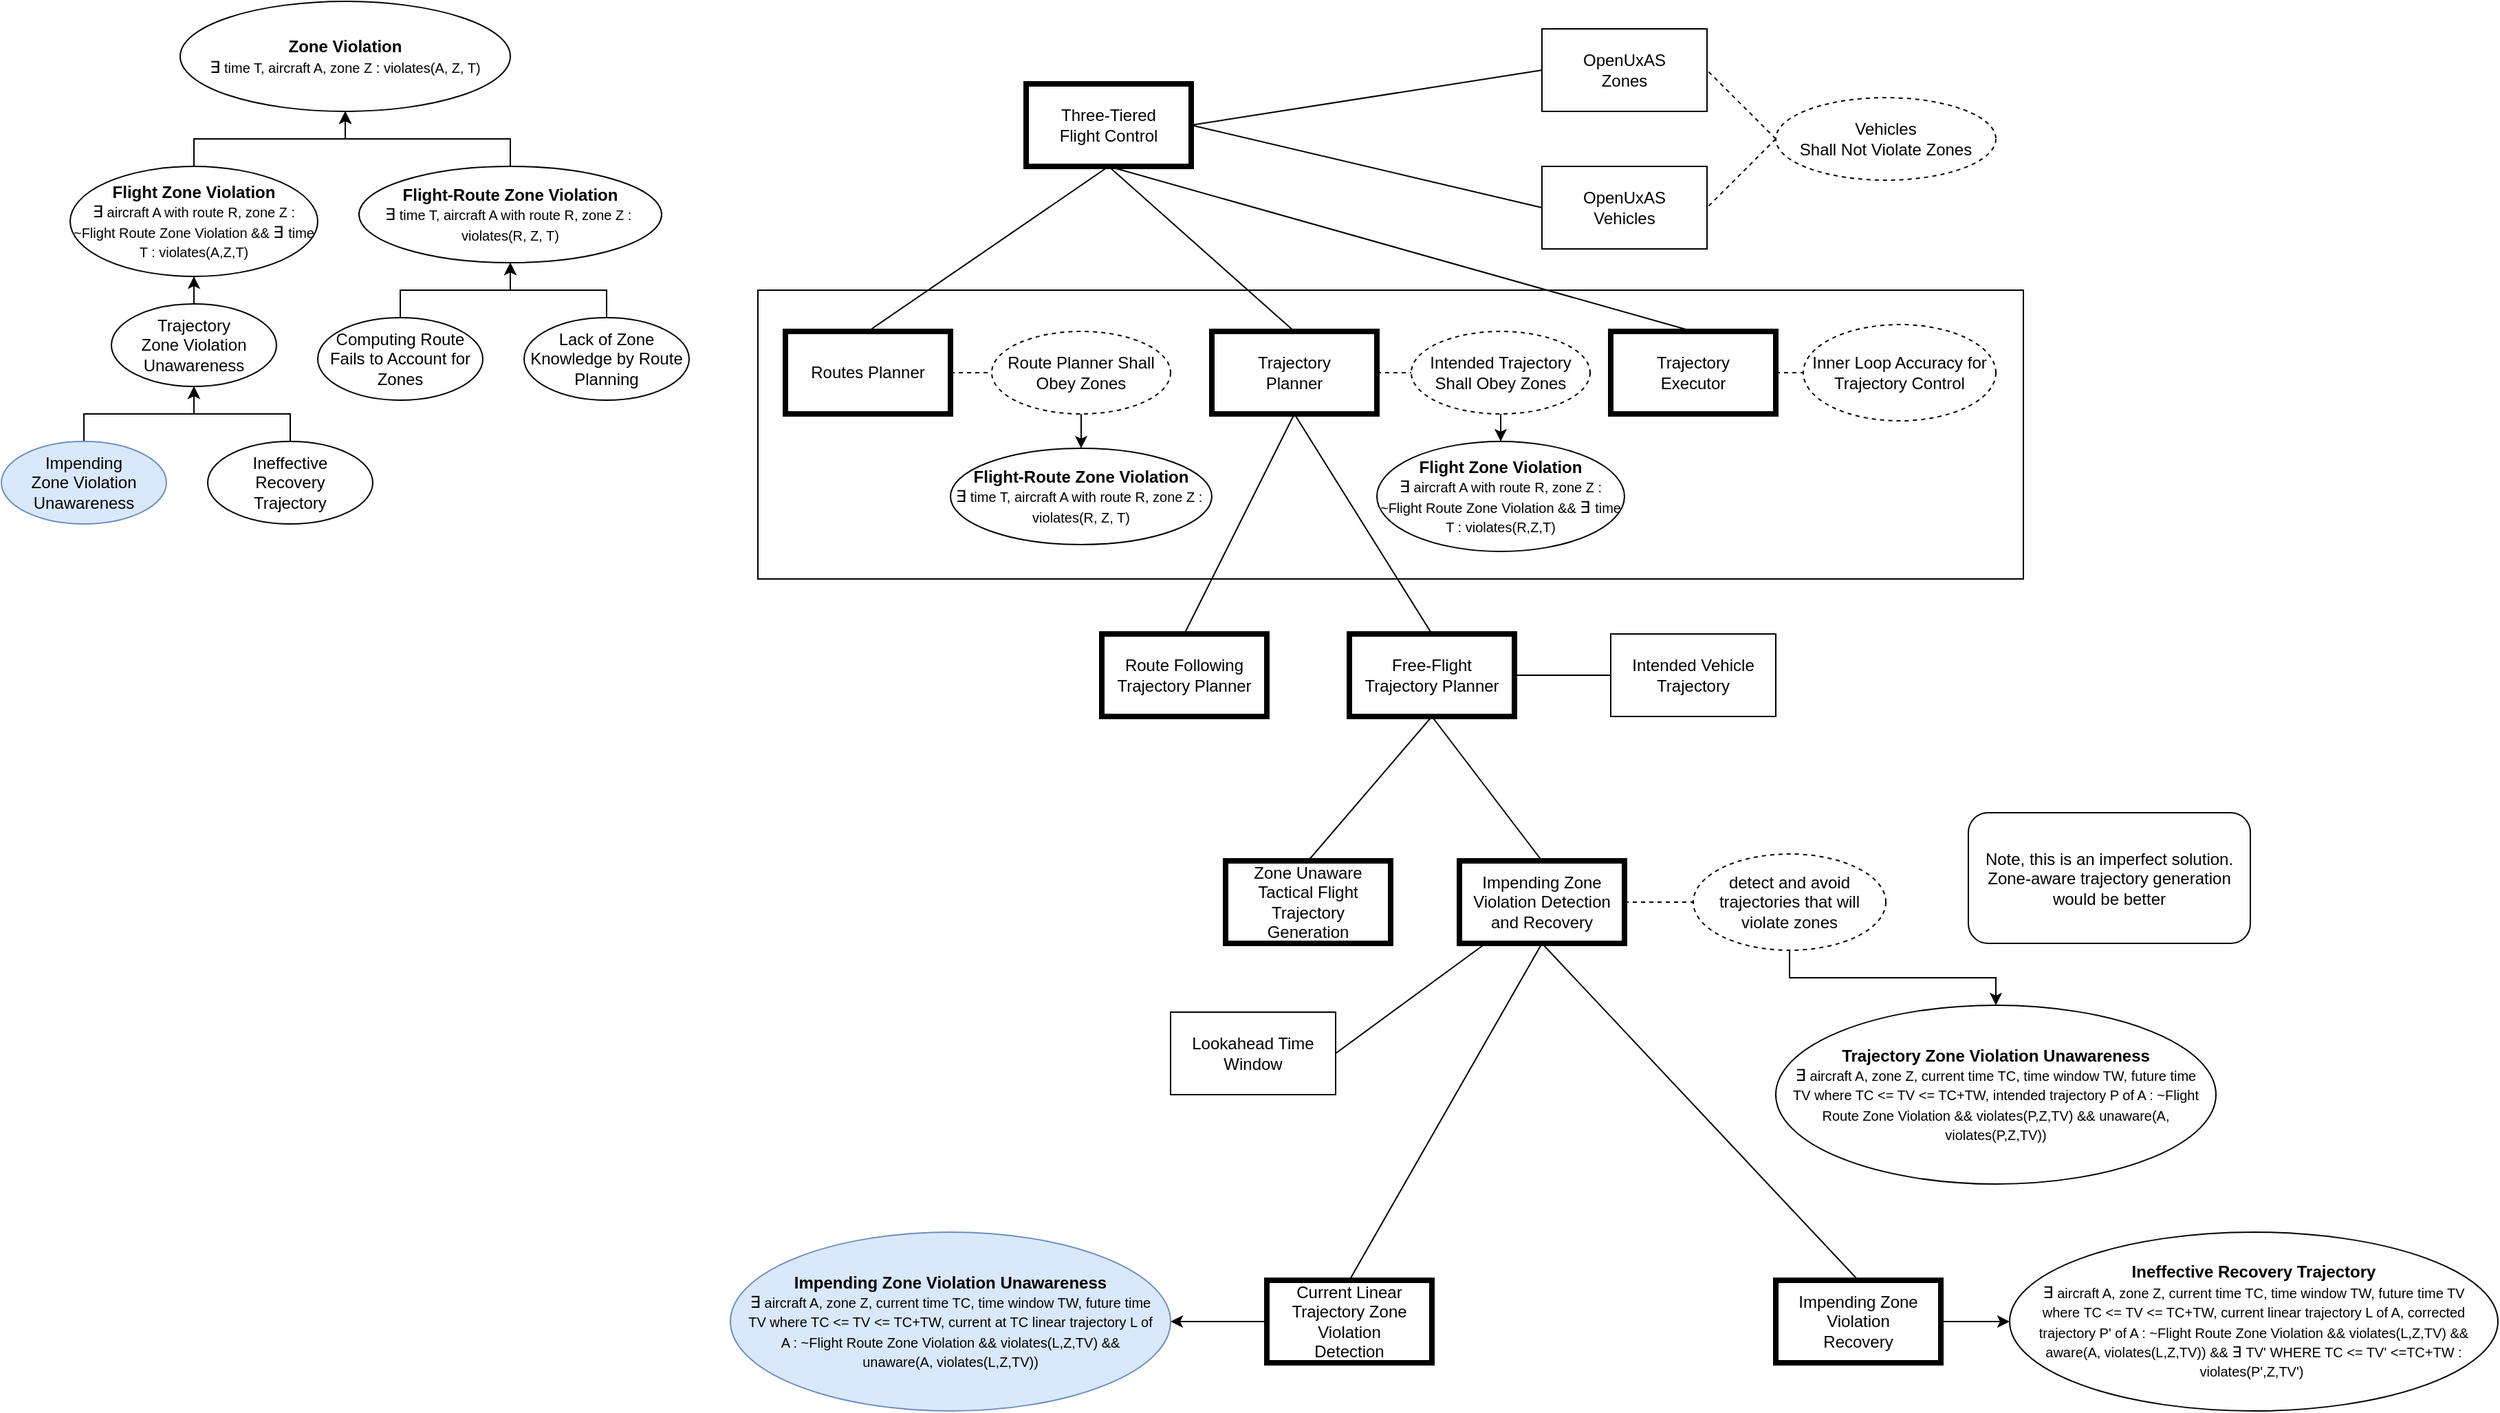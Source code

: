<mxfile version="24.6.4" type="device">
  <diagram name="Page-1" id="S6qodzWcR235S5HdwQ7s">
    <mxGraphModel dx="819" dy="669" grid="1" gridSize="10" guides="1" tooltips="1" connect="1" arrows="1" fold="1" page="1" pageScale="1" pageWidth="600" pageHeight="400" math="0" shadow="0">
      <root>
        <mxCell id="0" />
        <mxCell id="1" parent="0" />
        <mxCell id="H7EjSrxgupJgMw0YifO5-24" value="" style="rounded=0;whiteSpace=wrap;html=1;" parent="1" vertex="1">
          <mxGeometry x="620" y="220" width="920" height="210" as="geometry" />
        </mxCell>
        <mxCell id="HQJh28wRU9YX6V6UqWqC-7" style="edgeStyle=orthogonalEdgeStyle;rounded=0;orthogonalLoop=1;jettySize=auto;html=1;exitX=0.5;exitY=0;exitDx=0;exitDy=0;entryX=0.5;entryY=1;entryDx=0;entryDy=0;" parent="1" source="HQJh28wRU9YX6V6UqWqC-30" target="HQJh28wRU9YX6V6UqWqC-29" edge="1">
          <mxGeometry relative="1" as="geometry" />
        </mxCell>
        <mxCell id="HQJh28wRU9YX6V6UqWqC-9" style="edgeStyle=orthogonalEdgeStyle;rounded=0;orthogonalLoop=1;jettySize=auto;html=1;exitX=0.5;exitY=0;exitDx=0;exitDy=0;" parent="1" source="HQJh28wRU9YX6V6UqWqC-29" target="HQJh28wRU9YX6V6UqWqC-26" edge="1">
          <mxGeometry relative="1" as="geometry" />
        </mxCell>
        <mxCell id="HQJh28wRU9YX6V6UqWqC-10" style="edgeStyle=orthogonalEdgeStyle;rounded=0;orthogonalLoop=1;jettySize=auto;html=1;exitX=0.5;exitY=0;exitDx=0;exitDy=0;entryX=0.5;entryY=1;entryDx=0;entryDy=0;" parent="1" source="HQJh28wRU9YX6V6UqWqC-26" target="HQJh28wRU9YX6V6UqWqC-24" edge="1">
          <mxGeometry relative="1" as="geometry" />
        </mxCell>
        <mxCell id="HQJh28wRU9YX6V6UqWqC-8" style="edgeStyle=orthogonalEdgeStyle;rounded=0;orthogonalLoop=1;jettySize=auto;html=1;exitX=0.5;exitY=0;exitDx=0;exitDy=0;entryX=0.5;entryY=1;entryDx=0;entryDy=0;" parent="1" source="HQJh28wRU9YX6V6UqWqC-31" target="HQJh28wRU9YX6V6UqWqC-29" edge="1">
          <mxGeometry relative="1" as="geometry" />
        </mxCell>
        <mxCell id="HQJh28wRU9YX6V6UqWqC-12" style="edgeStyle=orthogonalEdgeStyle;rounded=0;orthogonalLoop=1;jettySize=auto;html=1;exitX=0.5;exitY=0;exitDx=0;exitDy=0;entryX=0.5;entryY=1;entryDx=0;entryDy=0;" parent="1" source="HQJh28wRU9YX6V6UqWqC-25" target="HQJh28wRU9YX6V6UqWqC-24" edge="1">
          <mxGeometry relative="1" as="geometry" />
        </mxCell>
        <mxCell id="HQJh28wRU9YX6V6UqWqC-16" style="edgeStyle=orthogonalEdgeStyle;rounded=0;orthogonalLoop=1;jettySize=auto;html=1;exitX=0.5;exitY=0;exitDx=0;exitDy=0;" parent="1" source="HQJh28wRU9YX6V6UqWqC-27" target="HQJh28wRU9YX6V6UqWqC-25" edge="1">
          <mxGeometry relative="1" as="geometry">
            <mxPoint x="360" y="240" as="sourcePoint" />
          </mxGeometry>
        </mxCell>
        <mxCell id="HQJh28wRU9YX6V6UqWqC-17" style="edgeStyle=orthogonalEdgeStyle;rounded=0;orthogonalLoop=1;jettySize=auto;html=1;exitX=0.5;exitY=0;exitDx=0;exitDy=0;entryX=0.5;entryY=1;entryDx=0;entryDy=0;" parent="1" source="HQJh28wRU9YX6V6UqWqC-28" target="HQJh28wRU9YX6V6UqWqC-25" edge="1">
          <mxGeometry relative="1" as="geometry">
            <mxPoint x="430" y="200" as="targetPoint" />
            <mxPoint x="510" y="240" as="sourcePoint" />
          </mxGeometry>
        </mxCell>
        <mxCell id="HQJh28wRU9YX6V6UqWqC-24" value="&lt;b&gt;Zone Violation&lt;/b&gt;&lt;div&gt;&lt;font style=&quot;font-size: 12px;&quot;&gt;∃&lt;/font&gt;&lt;font style=&quot;font-size: 10px;&quot;&gt; time T, aircraft A, zone Z : violates(A, Z, T)&lt;/font&gt;&lt;/div&gt;" style="ellipse;whiteSpace=wrap;html=1;" parent="1" vertex="1">
          <mxGeometry x="200" y="10" width="240" height="80" as="geometry" />
        </mxCell>
        <mxCell id="HQJh28wRU9YX6V6UqWqC-25" value="&lt;b&gt;Flight-Route Zone Violation&lt;/b&gt;&lt;div&gt;∃&lt;font style=&quot;font-size: 10px;&quot;&gt;&amp;nbsp;time T, aircraft A with route R, zone Z :&amp;nbsp; violates(R, Z, T)&lt;/font&gt;&lt;br&gt;&lt;/div&gt;" style="ellipse;whiteSpace=wrap;html=1;" parent="1" vertex="1">
          <mxGeometry x="330" y="130" width="220" height="70" as="geometry" />
        </mxCell>
        <mxCell id="Fja21LClgE4fEWD5Y99B-1" value="" style="edgeStyle=orthogonalEdgeStyle;rounded=0;orthogonalLoop=1;jettySize=auto;html=1;" parent="1" source="HQJh28wRU9YX6V6UqWqC-26" target="HQJh28wRU9YX6V6UqWqC-24" edge="1">
          <mxGeometry relative="1" as="geometry" />
        </mxCell>
        <mxCell id="HQJh28wRU9YX6V6UqWqC-26" value="&lt;b&gt;Flight Zone Violation&lt;/b&gt;&lt;div style=&quot;&quot;&gt;&lt;span style=&quot;font-size: 12px; background-color: initial;&quot;&gt;∃&lt;/span&gt;&lt;font style=&quot;font-size: 10px; background-color: initial;&quot;&gt;&amp;nbsp;aircraft A with route R, zone Z : ~Flight Route Zone Violation &amp;amp;&amp;amp;&amp;nbsp;&lt;/font&gt;&lt;span style=&quot;font-size: 12px; background-color: initial;&quot;&gt;∃ &lt;/span&gt;&lt;span style=&quot;background-color: initial;&quot;&gt;&lt;font style=&quot;font-size: 10px;&quot;&gt;time T : violates(A,Z,T)&lt;/font&gt;&lt;/span&gt;&lt;/div&gt;" style="ellipse;whiteSpace=wrap;html=1;" parent="1" vertex="1">
          <mxGeometry x="120" y="130" width="180" height="80" as="geometry" />
        </mxCell>
        <mxCell id="HQJh28wRU9YX6V6UqWqC-27" value="Computing Route Fails to Account for Zones" style="ellipse;whiteSpace=wrap;html=1;" parent="1" vertex="1">
          <mxGeometry x="300" y="240" width="120" height="60" as="geometry" />
        </mxCell>
        <mxCell id="HQJh28wRU9YX6V6UqWqC-28" value="Lack of Zone Knowledge by Route Planning" style="ellipse;whiteSpace=wrap;html=1;" parent="1" vertex="1">
          <mxGeometry x="450" y="240" width="120" height="60" as="geometry" />
        </mxCell>
        <mxCell id="HQJh28wRU9YX6V6UqWqC-29" value="Trajectory&lt;div&gt;Zone Violation Unawareness&lt;/div&gt;" style="ellipse;whiteSpace=wrap;html=1;" parent="1" vertex="1">
          <mxGeometry x="150" y="230" width="120" height="60" as="geometry" />
        </mxCell>
        <mxCell id="HQJh28wRU9YX6V6UqWqC-30" value="Impending&lt;br&gt;Zone Violation&lt;br&gt;Unawareness" style="ellipse;whiteSpace=wrap;html=1;fillColor=#dae8fc;strokeColor=#6c8ebf;" parent="1" vertex="1">
          <mxGeometry x="70" y="330" width="120" height="60" as="geometry" />
        </mxCell>
        <mxCell id="HQJh28wRU9YX6V6UqWqC-31" value="Ineffective&lt;div&gt;Recovery&lt;/div&gt;&lt;div&gt;Trajectory&lt;/div&gt;" style="ellipse;whiteSpace=wrap;html=1;" parent="1" vertex="1">
          <mxGeometry x="220" y="330" width="120" height="60" as="geometry" />
        </mxCell>
        <mxCell id="H7EjSrxgupJgMw0YifO5-2" value="OpenUxAS&lt;br&gt;Vehicles" style="rounded=0;whiteSpace=wrap;html=1;" parent="1" vertex="1">
          <mxGeometry x="1190" y="130" width="120" height="60" as="geometry" />
        </mxCell>
        <mxCell id="H7EjSrxgupJgMw0YifO5-3" value="OpenUxAS&lt;br&gt;Zones" style="rounded=0;whiteSpace=wrap;html=1;" parent="1" vertex="1">
          <mxGeometry x="1190" y="30" width="120" height="60" as="geometry" />
        </mxCell>
        <mxCell id="H7EjSrxgupJgMw0YifO5-8" style="rounded=0;orthogonalLoop=1;jettySize=auto;html=1;exitX=0;exitY=0.5;exitDx=0;exitDy=0;entryX=1;entryY=0.5;entryDx=0;entryDy=0;dashed=1;endArrow=none;endFill=0;" parent="1" source="H7EjSrxgupJgMw0YifO5-6" target="H7EjSrxgupJgMw0YifO5-3" edge="1">
          <mxGeometry relative="1" as="geometry" />
        </mxCell>
        <mxCell id="H7EjSrxgupJgMw0YifO5-9" style="rounded=0;orthogonalLoop=1;jettySize=auto;html=1;exitX=0;exitY=0.5;exitDx=0;exitDy=0;entryX=1;entryY=0.5;entryDx=0;entryDy=0;endArrow=none;endFill=0;dashed=1;" parent="1" source="H7EjSrxgupJgMw0YifO5-6" target="H7EjSrxgupJgMw0YifO5-2" edge="1">
          <mxGeometry relative="1" as="geometry" />
        </mxCell>
        <mxCell id="H7EjSrxgupJgMw0YifO5-6" value="Vehicles&lt;br&gt;Shall Not Violate Zones" style="ellipse;whiteSpace=wrap;html=1;dashed=1;" parent="1" vertex="1">
          <mxGeometry x="1360" y="80" width="160" height="60" as="geometry" />
        </mxCell>
        <mxCell id="H7EjSrxgupJgMw0YifO5-26" style="rounded=0;orthogonalLoop=1;jettySize=auto;html=1;exitX=1;exitY=0.5;exitDx=0;exitDy=0;entryX=0;entryY=0.5;entryDx=0;entryDy=0;dashed=1;endArrow=none;endFill=0;" parent="1" source="H7EjSrxgupJgMw0YifO5-10" target="H7EjSrxgupJgMw0YifO5-17" edge="1">
          <mxGeometry relative="1" as="geometry" />
        </mxCell>
        <mxCell id="H7EjSrxgupJgMw0YifO5-10" value="Routes Planner" style="rounded=0;whiteSpace=wrap;html=1;strokeWidth=4;" parent="1" vertex="1">
          <mxGeometry x="640" y="250" width="120" height="60" as="geometry" />
        </mxCell>
        <mxCell id="H7EjSrxgupJgMw0YifO5-27" style="rounded=0;orthogonalLoop=1;jettySize=auto;html=1;exitX=1;exitY=0.5;exitDx=0;exitDy=0;entryX=0;entryY=0.5;entryDx=0;entryDy=0;endArrow=none;endFill=0;dashed=1;" parent="1" source="H7EjSrxgupJgMw0YifO5-11" target="H7EjSrxgupJgMw0YifO5-18" edge="1">
          <mxGeometry relative="1" as="geometry" />
        </mxCell>
        <mxCell id="H7EjSrxgupJgMw0YifO5-11" value="Trajectory&lt;div&gt;Planner&lt;/div&gt;" style="rounded=0;whiteSpace=wrap;html=1;strokeWidth=4;" parent="1" vertex="1">
          <mxGeometry x="950" y="250" width="120" height="60" as="geometry" />
        </mxCell>
        <mxCell id="H7EjSrxgupJgMw0YifO5-14" value="" style="endArrow=none;html=1;rounded=0;exitX=1;exitY=0.5;exitDx=0;exitDy=0;entryX=0;entryY=0.5;entryDx=0;entryDy=0;" parent="1" source="H7EjSrxgupJgMw0YifO5-19" target="H7EjSrxgupJgMw0YifO5-3" edge="1">
          <mxGeometry width="50" height="50" relative="1" as="geometry">
            <mxPoint x="1255" y="-60" as="sourcePoint" />
            <mxPoint x="1305" y="-110" as="targetPoint" />
          </mxGeometry>
        </mxCell>
        <mxCell id="H7EjSrxgupJgMw0YifO5-15" value="" style="endArrow=none;html=1;rounded=0;exitX=1;exitY=0.5;exitDx=0;exitDy=0;entryX=0;entryY=0.5;entryDx=0;entryDy=0;" parent="1" source="H7EjSrxgupJgMw0YifO5-19" target="H7EjSrxgupJgMw0YifO5-2" edge="1">
          <mxGeometry width="50" height="50" relative="1" as="geometry">
            <mxPoint x="1255" y="-60" as="sourcePoint" />
            <mxPoint x="1305" y="-110" as="targetPoint" />
          </mxGeometry>
        </mxCell>
        <mxCell id="Fja21LClgE4fEWD5Y99B-11" style="edgeStyle=orthogonalEdgeStyle;rounded=0;orthogonalLoop=1;jettySize=auto;html=1;exitX=0.5;exitY=1;exitDx=0;exitDy=0;entryX=0.5;entryY=0;entryDx=0;entryDy=0;" parent="1" source="H7EjSrxgupJgMw0YifO5-17" target="Fja21LClgE4fEWD5Y99B-10" edge="1">
          <mxGeometry relative="1" as="geometry" />
        </mxCell>
        <mxCell id="H7EjSrxgupJgMw0YifO5-17" value="Route Planner Shall&lt;br&gt;Obey Zones" style="ellipse;whiteSpace=wrap;html=1;dashed=1;" parent="1" vertex="1">
          <mxGeometry x="790" y="250" width="130" height="60" as="geometry" />
        </mxCell>
        <mxCell id="Fja21LClgE4fEWD5Y99B-12" style="edgeStyle=orthogonalEdgeStyle;rounded=0;orthogonalLoop=1;jettySize=auto;html=1;exitX=0.5;exitY=1;exitDx=0;exitDy=0;" parent="1" source="H7EjSrxgupJgMw0YifO5-18" target="Fja21LClgE4fEWD5Y99B-9" edge="1">
          <mxGeometry relative="1" as="geometry" />
        </mxCell>
        <mxCell id="H7EjSrxgupJgMw0YifO5-18" value="Intended Trajectory Shall Obey Zones" style="ellipse;whiteSpace=wrap;html=1;dashed=1;" parent="1" vertex="1">
          <mxGeometry x="1095" y="250" width="130" height="60" as="geometry" />
        </mxCell>
        <mxCell id="H7EjSrxgupJgMw0YifO5-21" style="rounded=0;orthogonalLoop=1;jettySize=auto;html=1;exitX=0.5;exitY=1;exitDx=0;exitDy=0;entryX=0.5;entryY=0;entryDx=0;entryDy=0;endArrow=none;endFill=0;" parent="1" source="H7EjSrxgupJgMw0YifO5-19" target="H7EjSrxgupJgMw0YifO5-10" edge="1">
          <mxGeometry relative="1" as="geometry" />
        </mxCell>
        <mxCell id="H7EjSrxgupJgMw0YifO5-22" style="rounded=0;orthogonalLoop=1;jettySize=auto;html=1;exitX=0.5;exitY=1;exitDx=0;exitDy=0;endArrow=none;endFill=0;entryX=0.5;entryY=0;entryDx=0;entryDy=0;" parent="1" source="H7EjSrxgupJgMw0YifO5-19" target="H7EjSrxgupJgMw0YifO5-11" edge="1">
          <mxGeometry relative="1" as="geometry" />
        </mxCell>
        <mxCell id="H7EjSrxgupJgMw0YifO5-19" value="Three-Tiered&lt;div&gt;Flight Control&lt;/div&gt;" style="rounded=0;whiteSpace=wrap;html=1;strokeWidth=4;" parent="1" vertex="1">
          <mxGeometry x="815" y="70" width="120" height="60" as="geometry" />
        </mxCell>
        <mxCell id="H7EjSrxgupJgMw0YifO5-31" value="Free-Flight&lt;div&gt;Trajectory Planner&lt;/div&gt;" style="rounded=0;whiteSpace=wrap;html=1;strokeWidth=4;" parent="1" vertex="1">
          <mxGeometry x="1050" y="470" width="120" height="60" as="geometry" />
        </mxCell>
        <mxCell id="Fja21LClgE4fEWD5Y99B-5" value="Trajectory&lt;div&gt;Executor&lt;/div&gt;" style="rounded=0;whiteSpace=wrap;html=1;strokeWidth=4;" parent="1" vertex="1">
          <mxGeometry x="1240" y="250" width="120" height="60" as="geometry" />
        </mxCell>
        <mxCell id="Fja21LClgE4fEWD5Y99B-6" value="Inner Loop Accuracy for Trajectory Control" style="ellipse;whiteSpace=wrap;html=1;dashed=1;" parent="1" vertex="1">
          <mxGeometry x="1380" y="245" width="140" height="70" as="geometry" />
        </mxCell>
        <mxCell id="Fja21LClgE4fEWD5Y99B-7" style="rounded=0;orthogonalLoop=1;jettySize=auto;html=1;exitX=1;exitY=0.5;exitDx=0;exitDy=0;endArrow=none;endFill=0;dashed=1;" parent="1" source="Fja21LClgE4fEWD5Y99B-5" target="Fja21LClgE4fEWD5Y99B-6" edge="1">
          <mxGeometry relative="1" as="geometry">
            <mxPoint x="985" y="320" as="sourcePoint" />
            <mxPoint x="985" y="360" as="targetPoint" />
          </mxGeometry>
        </mxCell>
        <mxCell id="Fja21LClgE4fEWD5Y99B-8" style="rounded=0;orthogonalLoop=1;jettySize=auto;html=1;exitX=0.5;exitY=1;exitDx=0;exitDy=0;endArrow=none;endFill=0;entryX=0.5;entryY=0;entryDx=0;entryDy=0;" parent="1" source="H7EjSrxgupJgMw0YifO5-19" target="Fja21LClgE4fEWD5Y99B-5" edge="1">
          <mxGeometry relative="1" as="geometry">
            <mxPoint x="885" y="140" as="sourcePoint" />
            <mxPoint x="965" y="260" as="targetPoint" />
          </mxGeometry>
        </mxCell>
        <mxCell id="Fja21LClgE4fEWD5Y99B-9" value="&lt;b&gt;Flight Zone Violation&lt;/b&gt;&lt;div style=&quot;&quot;&gt;&lt;span style=&quot;font-size: 12px; background-color: initial;&quot;&gt;∃&lt;/span&gt;&lt;font style=&quot;font-size: 10px; background-color: initial;&quot;&gt;&amp;nbsp;aircraft A with route R, zone Z : ~Flight Route Zone Violation &amp;amp;&amp;amp;&amp;nbsp;&lt;/font&gt;&lt;span style=&quot;font-size: 12px; background-color: initial;&quot;&gt;∃ &lt;/span&gt;&lt;span style=&quot;background-color: initial;&quot;&gt;&lt;font style=&quot;font-size: 10px;&quot;&gt;time T : violates(R,Z,T)&lt;/font&gt;&lt;/span&gt;&lt;/div&gt;" style="ellipse;whiteSpace=wrap;html=1;" parent="1" vertex="1">
          <mxGeometry x="1070" y="330" width="180" height="80" as="geometry" />
        </mxCell>
        <mxCell id="Fja21LClgE4fEWD5Y99B-10" value="&lt;b&gt;Flight-Route Zone Violation&lt;/b&gt;&lt;div&gt;∃&lt;font style=&quot;font-size: 10px;&quot;&gt;&amp;nbsp;time T, aircraft A with route R, zone Z :&amp;nbsp; violates(R, Z, T)&lt;/font&gt;&lt;br&gt;&lt;/div&gt;" style="ellipse;whiteSpace=wrap;html=1;" parent="1" vertex="1">
          <mxGeometry x="760" y="335" width="190" height="70" as="geometry" />
        </mxCell>
        <mxCell id="Fja21LClgE4fEWD5Y99B-17" style="rounded=0;orthogonalLoop=1;jettySize=auto;html=1;exitX=0.5;exitY=1;exitDx=0;exitDy=0;endArrow=none;endFill=0;entryX=0.5;entryY=0;entryDx=0;entryDy=0;" parent="1" source="H7EjSrxgupJgMw0YifO5-11" target="H7EjSrxgupJgMw0YifO5-31" edge="1">
          <mxGeometry relative="1" as="geometry">
            <mxPoint x="1010" y="140" as="sourcePoint" />
            <mxPoint x="1090" y="260" as="targetPoint" />
          </mxGeometry>
        </mxCell>
        <mxCell id="Fja21LClgE4fEWD5Y99B-20" value="Route Following Trajectory Planner" style="rounded=0;whiteSpace=wrap;html=1;strokeWidth=4;" parent="1" vertex="1">
          <mxGeometry x="870" y="470" width="120" height="60" as="geometry" />
        </mxCell>
        <mxCell id="Fja21LClgE4fEWD5Y99B-21" style="rounded=0;orthogonalLoop=1;jettySize=auto;html=1;exitX=0.5;exitY=1;exitDx=0;exitDy=0;endArrow=none;endFill=0;entryX=0.5;entryY=0;entryDx=0;entryDy=0;" parent="1" source="H7EjSrxgupJgMw0YifO5-11" target="Fja21LClgE4fEWD5Y99B-20" edge="1">
          <mxGeometry relative="1" as="geometry">
            <mxPoint x="1120" y="545" as="sourcePoint" />
            <mxPoint x="1180" y="590" as="targetPoint" />
          </mxGeometry>
        </mxCell>
        <mxCell id="Fja21LClgE4fEWD5Y99B-53" style="rounded=0;orthogonalLoop=1;jettySize=auto;html=1;exitX=0.5;exitY=1;exitDx=0;exitDy=0;entryX=0.5;entryY=0;entryDx=0;entryDy=0;endArrow=none;endFill=0;startArrow=none;startFill=0;" parent="1" source="Fja21LClgE4fEWD5Y99B-28" target="Fja21LClgE4fEWD5Y99B-52" edge="1">
          <mxGeometry relative="1" as="geometry">
            <mxPoint x="1257.5" y="805" as="sourcePoint" />
          </mxGeometry>
        </mxCell>
        <mxCell id="Fja21LClgE4fEWD5Y99B-39" style="rounded=0;orthogonalLoop=1;jettySize=auto;html=1;exitX=1;exitY=0.5;exitDx=0;exitDy=0;entryX=0;entryY=0.5;entryDx=0;entryDy=0;" parent="1" source="Fja21LClgE4fEWD5Y99B-23" target="Fja21LClgE4fEWD5Y99B-38" edge="1">
          <mxGeometry relative="1" as="geometry">
            <mxPoint x="1810" y="865" as="targetPoint" />
          </mxGeometry>
        </mxCell>
        <mxCell id="Fja21LClgE4fEWD5Y99B-23" value="Impending Zone Violation Recovery" style="rounded=0;whiteSpace=wrap;html=1;strokeWidth=4;spacingLeft=10;spacingRight=10;" parent="1" vertex="1">
          <mxGeometry x="1360" y="940" width="120" height="60" as="geometry" />
        </mxCell>
        <mxCell id="Fja21LClgE4fEWD5Y99B-25" style="rounded=0;orthogonalLoop=1;jettySize=auto;html=1;endArrow=none;endFill=0;entryX=0.5;entryY=0;entryDx=0;entryDy=0;exitX=0.5;exitY=1;exitDx=0;exitDy=0;" parent="1" source="H7EjSrxgupJgMw0YifO5-31" target="Fja21LClgE4fEWD5Y99B-28" edge="1">
          <mxGeometry relative="1" as="geometry">
            <mxPoint x="1155" y="670" as="sourcePoint" />
            <mxPoint x="1155" y="510" as="targetPoint" />
          </mxGeometry>
        </mxCell>
        <mxCell id="Fja21LClgE4fEWD5Y99B-51" style="edgeStyle=orthogonalEdgeStyle;rounded=0;orthogonalLoop=1;jettySize=auto;html=1;exitX=1;exitY=0.5;exitDx=0;exitDy=0;entryX=0;entryY=0.5;entryDx=0;entryDy=0;dashed=1;endArrow=none;endFill=0;" parent="1" source="Fja21LClgE4fEWD5Y99B-28" target="Fja21LClgE4fEWD5Y99B-50" edge="1">
          <mxGeometry relative="1" as="geometry" />
        </mxCell>
        <mxCell id="Fja21LClgE4fEWD5Y99B-28" value="Impending Zone Violation&amp;nbsp;&lt;span style=&quot;background-color: initial;&quot;&gt;Detection&lt;/span&gt;&lt;div&gt;&lt;span style=&quot;background-color: initial;&quot;&gt;and Recovery&lt;/span&gt;&lt;/div&gt;" style="rounded=0;whiteSpace=wrap;html=1;strokeWidth=4;" parent="1" vertex="1">
          <mxGeometry x="1130" y="635" width="120" height="60" as="geometry" />
        </mxCell>
        <mxCell id="Fja21LClgE4fEWD5Y99B-30" style="rounded=0;orthogonalLoop=1;jettySize=auto;html=1;endArrow=none;endFill=0;entryX=0.5;entryY=0;entryDx=0;entryDy=0;exitX=0.5;exitY=1;exitDx=0;exitDy=0;" parent="1" source="Fja21LClgE4fEWD5Y99B-28" target="Fja21LClgE4fEWD5Y99B-23" edge="1">
          <mxGeometry relative="1" as="geometry">
            <mxPoint x="1455" y="640" as="sourcePoint" />
            <mxPoint x="1385" y="690" as="targetPoint" />
          </mxGeometry>
        </mxCell>
        <mxCell id="Fja21LClgE4fEWD5Y99B-31" value="&lt;b&gt;Trajectory Zone Violation Unawareness&lt;/b&gt;&lt;div style=&quot;&quot;&gt;&lt;span style=&quot;font-size: 12px; background-color: initial;&quot;&gt;∃&lt;/span&gt;&lt;font style=&quot;font-size: 10px; background-color: initial;&quot;&gt;&amp;nbsp;aircraft A, zone Z, current time TC, time window TW, future time TV where TC &amp;lt;= TV &amp;lt;= TC+TW, intended trajectory P of A : ~Flight Route Zone Violation &amp;amp;&amp;amp;&amp;nbsp;&lt;/font&gt;&lt;span style=&quot;background-color: initial;&quot;&gt;&lt;font style=&quot;font-size: 10px;&quot;&gt;violates(P,Z,TV) &amp;amp;&amp;amp; unaware(A, violates(P,Z,TV))&lt;/font&gt;&lt;/span&gt;&lt;/div&gt;" style="ellipse;whiteSpace=wrap;html=1;spacingRight=10;spacingLeft=10;" parent="1" vertex="1">
          <mxGeometry x="1360" y="740" width="320" height="130" as="geometry" />
        </mxCell>
        <mxCell id="Fja21LClgE4fEWD5Y99B-36" value="Intended Vehicle Trajectory" style="rounded=0;whiteSpace=wrap;html=1;" parent="1" vertex="1">
          <mxGeometry x="1240" y="470" width="120" height="60" as="geometry" />
        </mxCell>
        <mxCell id="Fja21LClgE4fEWD5Y99B-37" style="rounded=0;orthogonalLoop=1;jettySize=auto;html=1;endArrow=none;endFill=0;entryX=1;entryY=0.5;entryDx=0;entryDy=0;exitX=0;exitY=0.5;exitDx=0;exitDy=0;" parent="1" source="Fja21LClgE4fEWD5Y99B-36" target="H7EjSrxgupJgMw0YifO5-31" edge="1">
          <mxGeometry relative="1" as="geometry">
            <mxPoint x="1235" y="615" as="sourcePoint" />
            <mxPoint x="1235" y="655" as="targetPoint" />
          </mxGeometry>
        </mxCell>
        <mxCell id="Fja21LClgE4fEWD5Y99B-38" value="&lt;div&gt;&lt;span style=&quot;background-color: initial;&quot;&gt;&lt;b&gt;Ineffective Recovery&lt;/b&gt;&lt;/span&gt;&lt;b style=&quot;background-color: initial;&quot;&gt;&amp;nbsp;Trajectory&lt;/b&gt;&lt;/div&gt;&lt;div&gt;&lt;span style=&quot;background-color: initial;&quot;&gt;∃&lt;/span&gt;&lt;font style=&quot;background-color: initial; font-size: 10px;&quot;&gt;&amp;nbsp;aircraft A, zone Z, current time TC, time window TW, future time TV where TC &amp;lt;= TV &amp;lt;= TC+TW, current linear trajectory L of A, corrected trajectory P&#39; of A : ~Flight Route Zone Violation &amp;amp;&amp;amp; &lt;/font&gt;&lt;span style=&quot;background-color: initial;&quot;&gt;&lt;font style=&quot;font-size: 10px;&quot;&gt;violates(L,Z,TV) &amp;amp;&amp;amp; aware(A, violates(L,Z,TV)) &amp;amp;&amp;amp; &lt;/font&gt;&lt;/span&gt;&lt;span style=&quot;background-color: initial;&quot;&gt;&lt;span style=&quot;font-size: 11px;&quot;&gt;∃&amp;nbsp;&lt;/span&gt;&lt;font style=&quot;font-size: 10px;&quot;&gt;TV&#39; WHERE TC &amp;lt;= TV&#39; &amp;lt;=TC+TW : violates(P&#39;,Z,TV&#39;)&lt;/font&gt;&lt;/span&gt;&lt;span style=&quot;background-color: initial; font-size: 11px;&quot;&gt;&amp;nbsp;&lt;/span&gt;&lt;/div&gt;" style="ellipse;whiteSpace=wrap;html=1;spacingLeft=10;spacingRight=10;" parent="1" vertex="1">
          <mxGeometry x="1530" y="905" width="355" height="130" as="geometry" />
        </mxCell>
        <mxCell id="Fja21LClgE4fEWD5Y99B-40" value="Lookahead Time Window" style="rounded=0;whiteSpace=wrap;html=1;" parent="1" vertex="1">
          <mxGeometry x="920" y="745" width="120" height="60" as="geometry" />
        </mxCell>
        <mxCell id="Fja21LClgE4fEWD5Y99B-41" style="rounded=0;orthogonalLoop=1;jettySize=auto;html=1;endArrow=none;endFill=0;entryX=1;entryY=0.5;entryDx=0;entryDy=0;" parent="1" source="Fja21LClgE4fEWD5Y99B-28" target="Fja21LClgE4fEWD5Y99B-40" edge="1">
          <mxGeometry relative="1" as="geometry">
            <mxPoint x="1545" y="675" as="sourcePoint" />
            <mxPoint x="1505" y="675" as="targetPoint" />
          </mxGeometry>
        </mxCell>
        <mxCell id="Fja21LClgE4fEWD5Y99B-42" value="&lt;div&gt;Zone Unaware Tactical Flight&lt;/div&gt;&lt;div&gt;Trajectory&lt;/div&gt;&lt;div&gt;Generation&lt;/div&gt;" style="rounded=0;whiteSpace=wrap;html=1;strokeWidth=4;" parent="1" vertex="1">
          <mxGeometry x="960" y="635" width="120" height="60" as="geometry" />
        </mxCell>
        <mxCell id="Fja21LClgE4fEWD5Y99B-43" style="rounded=0;orthogonalLoop=1;jettySize=auto;html=1;endArrow=none;endFill=0;entryX=0.5;entryY=0;entryDx=0;entryDy=0;exitX=0.5;exitY=1;exitDx=0;exitDy=0;" parent="1" source="H7EjSrxgupJgMw0YifO5-31" target="Fja21LClgE4fEWD5Y99B-42" edge="1">
          <mxGeometry relative="1" as="geometry">
            <mxPoint x="1155" y="570" as="sourcePoint" />
            <mxPoint x="1235" y="600" as="targetPoint" />
          </mxGeometry>
        </mxCell>
        <mxCell id="Fja21LClgE4fEWD5Y99B-60" style="edgeStyle=orthogonalEdgeStyle;rounded=0;orthogonalLoop=1;jettySize=auto;html=1;exitX=0.5;exitY=1;exitDx=0;exitDy=0;entryX=0.5;entryY=0;entryDx=0;entryDy=0;" parent="1" source="Fja21LClgE4fEWD5Y99B-50" target="Fja21LClgE4fEWD5Y99B-31" edge="1">
          <mxGeometry relative="1" as="geometry" />
        </mxCell>
        <mxCell id="Fja21LClgE4fEWD5Y99B-50" value="detect and avoid trajectories that will violate&amp;nbsp;&lt;span style=&quot;background-color: initial;&quot;&gt;zones&lt;/span&gt;" style="ellipse;whiteSpace=wrap;html=1;dashed=1;" parent="1" vertex="1">
          <mxGeometry x="1300" y="630" width="140" height="70" as="geometry" />
        </mxCell>
        <mxCell id="Fja21LClgE4fEWD5Y99B-56" style="rounded=0;orthogonalLoop=1;jettySize=auto;html=1;exitX=0;exitY=0.5;exitDx=0;exitDy=0;" parent="1" source="Fja21LClgE4fEWD5Y99B-52" target="Fja21LClgE4fEWD5Y99B-55" edge="1">
          <mxGeometry relative="1" as="geometry" />
        </mxCell>
        <mxCell id="Fja21LClgE4fEWD5Y99B-52" value="Current Linear Trajectory Zone&lt;div&gt;Violation Detection&lt;/div&gt;" style="rounded=0;whiteSpace=wrap;html=1;strokeWidth=4;spacingLeft=10;spacingRight=10;" parent="1" vertex="1">
          <mxGeometry x="990" y="940" width="120" height="60" as="geometry" />
        </mxCell>
        <mxCell id="Fja21LClgE4fEWD5Y99B-55" value="&lt;b&gt;Impending Zone Violation Unawareness&lt;/b&gt;&lt;div style=&quot;&quot;&gt;&lt;span style=&quot;font-size: 12px; background-color: initial;&quot;&gt;∃&lt;/span&gt;&lt;font style=&quot;font-size: 10px; background-color: initial;&quot;&gt;&amp;nbsp;aircraft A, zone Z, current time TC, time window TW, future time TV where TC &amp;lt;= TV &amp;lt;= TC+TW, current at TC linear trajectory L of A : ~Flight Route Zone Violation &amp;amp;&amp;amp;&amp;nbsp;&lt;/font&gt;&lt;span style=&quot;background-color: initial;&quot;&gt;&lt;font style=&quot;font-size: 10px;&quot;&gt;violates(L,Z,TV) &amp;amp;&amp;amp; unaware(A, violates(L,Z,TV))&lt;/font&gt;&lt;/span&gt;&lt;/div&gt;" style="ellipse;whiteSpace=wrap;html=1;spacingRight=10;spacingLeft=10;fillColor=#dae8fc;strokeColor=#6c8ebf;" parent="1" vertex="1">
          <mxGeometry x="600" y="905" width="320" height="130" as="geometry" />
        </mxCell>
        <mxCell id="Fja21LClgE4fEWD5Y99B-61" value="Note, this is an imperfect solution. Zone-aware trajectory generation would be better" style="rounded=1;whiteSpace=wrap;html=1;" parent="1" vertex="1">
          <mxGeometry x="1500" y="600" width="205" height="95" as="geometry" />
        </mxCell>
      </root>
    </mxGraphModel>
  </diagram>
</mxfile>
